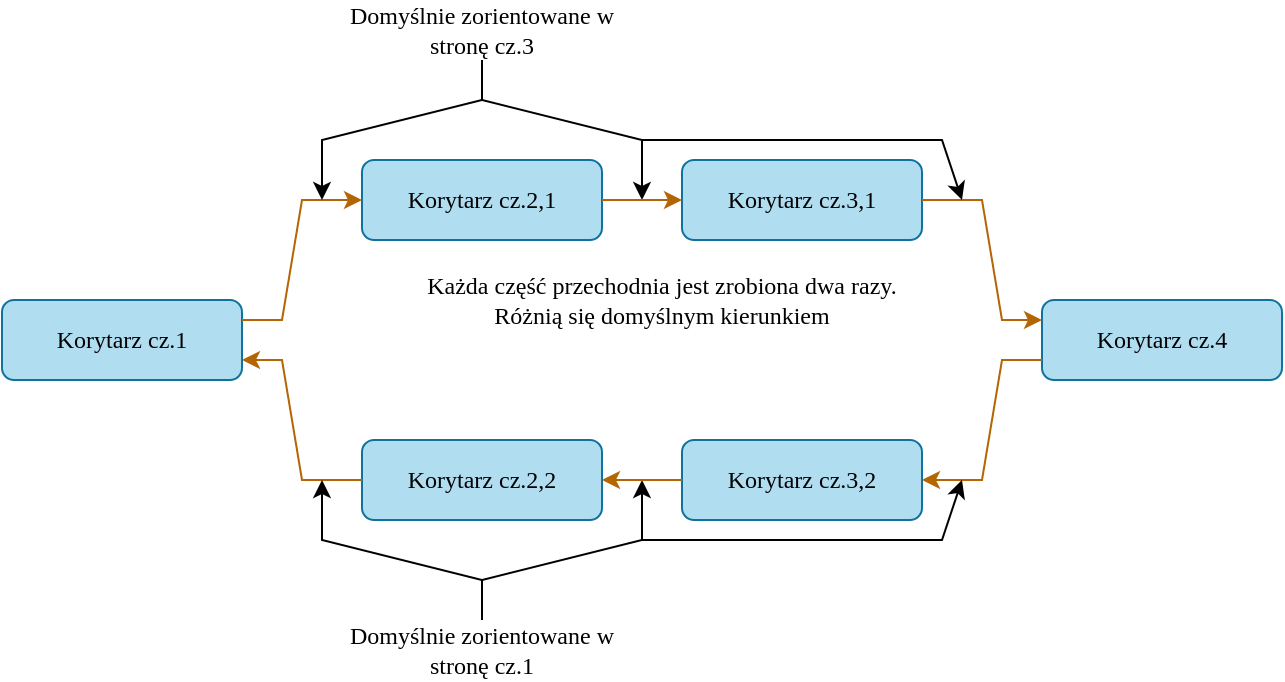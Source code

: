 <mxfile version="26.0.11">
  <diagram id="C5RBs43oDa-KdzZeNtuy" name="Page-1">
    <mxGraphModel dx="1706" dy="1077" grid="1" gridSize="10" guides="1" tooltips="1" connect="1" arrows="1" fold="1" page="1" pageScale="1" pageWidth="827" pageHeight="1169" math="0" shadow="0">
      <root>
        <mxCell id="WIyWlLk6GJQsqaUBKTNV-0" />
        <mxCell id="WIyWlLk6GJQsqaUBKTNV-1" parent="WIyWlLk6GJQsqaUBKTNV-0" />
        <mxCell id="OeqEpGcmac5ejH6DKW5M-9" style="edgeStyle=orthogonalEdgeStyle;rounded=0;orthogonalLoop=1;jettySize=auto;html=1;exitX=1;exitY=0.5;exitDx=0;exitDy=0;fontFamily=Tahoma;" edge="1" parent="WIyWlLk6GJQsqaUBKTNV-1" source="WIyWlLk6GJQsqaUBKTNV-3">
          <mxGeometry relative="1" as="geometry">
            <mxPoint x="200.048" y="220.048" as="targetPoint" />
          </mxGeometry>
        </mxCell>
        <mxCell id="WIyWlLk6GJQsqaUBKTNV-3" value="Korytarz cz.1" style="rounded=1;whiteSpace=wrap;html=1;fontSize=12;glass=0;strokeWidth=1;shadow=0;fontFamily=Tahoma;fillColor=#b1ddf0;strokeColor=#10739e;" parent="WIyWlLk6GJQsqaUBKTNV-1" vertex="1">
          <mxGeometry x="80" y="200" width="120" height="40" as="geometry" />
        </mxCell>
        <mxCell id="OeqEpGcmac5ejH6DKW5M-0" value="Korytarz cz.2,1" style="rounded=1;whiteSpace=wrap;html=1;fontSize=12;glass=0;strokeWidth=1;shadow=0;fontFamily=Tahoma;fillColor=#b1ddf0;strokeColor=#10739e;" vertex="1" parent="WIyWlLk6GJQsqaUBKTNV-1">
          <mxGeometry x="260" y="130" width="120" height="40" as="geometry" />
        </mxCell>
        <mxCell id="OeqEpGcmac5ejH6DKW5M-1" value="" style="endArrow=classic;html=1;rounded=0;entryX=0;entryY=0.5;entryDx=0;entryDy=0;exitX=1;exitY=0.25;exitDx=0;exitDy=0;fillColor=#fad7ac;strokeColor=#b46504;fontFamily=Tahoma;" edge="1" parent="WIyWlLk6GJQsqaUBKTNV-1" source="WIyWlLk6GJQsqaUBKTNV-3" target="OeqEpGcmac5ejH6DKW5M-0">
          <mxGeometry width="50" height="50" relative="1" as="geometry">
            <mxPoint x="300" y="300" as="sourcePoint" />
            <mxPoint x="350" y="250" as="targetPoint" />
            <Array as="points">
              <mxPoint x="220" y="210" />
              <mxPoint x="230" y="150" />
            </Array>
          </mxGeometry>
        </mxCell>
        <mxCell id="OeqEpGcmac5ejH6DKW5M-2" value="Korytarz cz.3,1" style="rounded=1;whiteSpace=wrap;html=1;fontSize=12;glass=0;strokeWidth=1;shadow=0;fontFamily=Tahoma;fillColor=#b1ddf0;strokeColor=#10739e;" vertex="1" parent="WIyWlLk6GJQsqaUBKTNV-1">
          <mxGeometry x="420" y="130" width="120" height="40" as="geometry" />
        </mxCell>
        <mxCell id="OeqEpGcmac5ejH6DKW5M-4" value="Korytarz cz.2,2" style="rounded=1;whiteSpace=wrap;html=1;fontSize=12;glass=0;strokeWidth=1;shadow=0;fontFamily=Tahoma;fillColor=#b1ddf0;strokeColor=#10739e;" vertex="1" parent="WIyWlLk6GJQsqaUBKTNV-1">
          <mxGeometry x="260" y="270" width="120" height="40" as="geometry" />
        </mxCell>
        <mxCell id="OeqEpGcmac5ejH6DKW5M-8" value="" style="endArrow=classic;html=1;rounded=0;entryX=1;entryY=0.75;entryDx=0;entryDy=0;exitX=0;exitY=0.5;exitDx=0;exitDy=0;fillColor=#fad7ac;strokeColor=#b46504;fontFamily=Tahoma;" edge="1" parent="WIyWlLk6GJQsqaUBKTNV-1" source="OeqEpGcmac5ejH6DKW5M-4" target="WIyWlLk6GJQsqaUBKTNV-3">
          <mxGeometry width="50" height="50" relative="1" as="geometry">
            <mxPoint x="300" y="260" as="sourcePoint" />
            <mxPoint x="350" y="210" as="targetPoint" />
            <Array as="points">
              <mxPoint x="230" y="290" />
              <mxPoint x="220" y="230" />
            </Array>
          </mxGeometry>
        </mxCell>
        <mxCell id="OeqEpGcmac5ejH6DKW5M-10" value="Domyślnie zorientowane w stronę cz.3" style="text;html=1;align=center;verticalAlign=middle;whiteSpace=wrap;rounded=0;fontFamily=Tahoma;" vertex="1" parent="WIyWlLk6GJQsqaUBKTNV-1">
          <mxGeometry x="240" y="50" width="160" height="30" as="geometry" />
        </mxCell>
        <mxCell id="OeqEpGcmac5ejH6DKW5M-11" value="" style="endArrow=classic;html=1;rounded=0;exitX=0.5;exitY=1;exitDx=0;exitDy=0;fontFamily=Tahoma;" edge="1" parent="WIyWlLk6GJQsqaUBKTNV-1" source="OeqEpGcmac5ejH6DKW5M-10">
          <mxGeometry width="50" height="50" relative="1" as="geometry">
            <mxPoint x="290" y="150" as="sourcePoint" />
            <mxPoint x="240" y="150" as="targetPoint" />
            <Array as="points">
              <mxPoint x="320" y="100" />
              <mxPoint x="240" y="120" />
            </Array>
          </mxGeometry>
        </mxCell>
        <mxCell id="OeqEpGcmac5ejH6DKW5M-12" value="" style="endArrow=classic;html=1;rounded=0;fontFamily=Tahoma;" edge="1" parent="WIyWlLk6GJQsqaUBKTNV-1">
          <mxGeometry width="50" height="50" relative="1" as="geometry">
            <mxPoint x="320" y="80" as="sourcePoint" />
            <mxPoint x="400" y="150" as="targetPoint" />
            <Array as="points">
              <mxPoint x="320" y="100" />
              <mxPoint x="400" y="120" />
            </Array>
          </mxGeometry>
        </mxCell>
        <mxCell id="OeqEpGcmac5ejH6DKW5M-13" value="Domyślnie zorientowane w stronę cz.1" style="text;html=1;align=center;verticalAlign=middle;whiteSpace=wrap;rounded=0;fontFamily=Tahoma;" vertex="1" parent="WIyWlLk6GJQsqaUBKTNV-1">
          <mxGeometry x="240" y="360" width="160" height="30" as="geometry" />
        </mxCell>
        <mxCell id="OeqEpGcmac5ejH6DKW5M-16" value="" style="endArrow=classic;html=1;rounded=0;exitX=0.5;exitY=0;exitDx=0;exitDy=0;fontFamily=Tahoma;" edge="1" parent="WIyWlLk6GJQsqaUBKTNV-1" source="OeqEpGcmac5ejH6DKW5M-13">
          <mxGeometry width="50" height="50" relative="1" as="geometry">
            <mxPoint x="290" y="240" as="sourcePoint" />
            <mxPoint x="240" y="290" as="targetPoint" />
            <Array as="points">
              <mxPoint x="320" y="340" />
              <mxPoint x="240" y="320" />
            </Array>
          </mxGeometry>
        </mxCell>
        <mxCell id="OeqEpGcmac5ejH6DKW5M-17" value="" style="endArrow=classic;html=1;rounded=0;fontFamily=Tahoma;" edge="1" parent="WIyWlLk6GJQsqaUBKTNV-1">
          <mxGeometry width="50" height="50" relative="1" as="geometry">
            <mxPoint x="320" y="360" as="sourcePoint" />
            <mxPoint x="400" y="290" as="targetPoint" />
            <Array as="points">
              <mxPoint x="320" y="340" />
              <mxPoint x="400" y="320" />
            </Array>
          </mxGeometry>
        </mxCell>
        <mxCell id="OeqEpGcmac5ejH6DKW5M-21" value="" style="endArrow=classic;html=1;rounded=0;exitX=1;exitY=0.5;exitDx=0;exitDy=0;entryX=0;entryY=0.5;entryDx=0;entryDy=0;fillColor=#fad7ac;strokeColor=#b46504;fontFamily=Tahoma;" edge="1" parent="WIyWlLk6GJQsqaUBKTNV-1" source="OeqEpGcmac5ejH6DKW5M-0" target="OeqEpGcmac5ejH6DKW5M-2">
          <mxGeometry width="50" height="50" relative="1" as="geometry">
            <mxPoint x="500" y="230" as="sourcePoint" />
            <mxPoint x="550" y="180" as="targetPoint" />
          </mxGeometry>
        </mxCell>
        <mxCell id="OeqEpGcmac5ejH6DKW5M-22" value="Korytarz cz.4" style="rounded=1;whiteSpace=wrap;html=1;fontSize=12;glass=0;strokeWidth=1;shadow=0;fontFamily=Tahoma;fillColor=#b1ddf0;strokeColor=#10739e;" vertex="1" parent="WIyWlLk6GJQsqaUBKTNV-1">
          <mxGeometry x="600" y="200" width="120" height="40" as="geometry" />
        </mxCell>
        <mxCell id="OeqEpGcmac5ejH6DKW5M-23" value="" style="endArrow=classic;html=1;rounded=0;exitX=1;exitY=0.5;exitDx=0;exitDy=0;entryX=0;entryY=0.25;entryDx=0;entryDy=0;fillColor=#fad7ac;strokeColor=#b46504;fontFamily=Tahoma;" edge="1" parent="WIyWlLk6GJQsqaUBKTNV-1" source="OeqEpGcmac5ejH6DKW5M-2" target="OeqEpGcmac5ejH6DKW5M-22">
          <mxGeometry width="50" height="50" relative="1" as="geometry">
            <mxPoint x="500" y="230" as="sourcePoint" />
            <mxPoint x="550" y="180" as="targetPoint" />
            <Array as="points">
              <mxPoint x="570" y="150" />
              <mxPoint x="580" y="210" />
            </Array>
          </mxGeometry>
        </mxCell>
        <mxCell id="OeqEpGcmac5ejH6DKW5M-24" value="Korytarz cz.3,2" style="rounded=1;whiteSpace=wrap;html=1;fontSize=12;glass=0;strokeWidth=1;shadow=0;fontFamily=Tahoma;fillColor=#b1ddf0;strokeColor=#10739e;" vertex="1" parent="WIyWlLk6GJQsqaUBKTNV-1">
          <mxGeometry x="420" y="270" width="120" height="40" as="geometry" />
        </mxCell>
        <mxCell id="OeqEpGcmac5ejH6DKW5M-25" value="" style="endArrow=classic;html=1;rounded=0;entryX=1;entryY=0.5;entryDx=0;entryDy=0;exitX=0;exitY=0.75;exitDx=0;exitDy=0;fillColor=#fad7ac;strokeColor=#b46504;fontFamily=Tahoma;" edge="1" parent="WIyWlLk6GJQsqaUBKTNV-1" source="OeqEpGcmac5ejH6DKW5M-22" target="OeqEpGcmac5ejH6DKW5M-24">
          <mxGeometry width="50" height="50" relative="1" as="geometry">
            <mxPoint x="500" y="230" as="sourcePoint" />
            <mxPoint x="550" y="180" as="targetPoint" />
            <Array as="points">
              <mxPoint x="580" y="230" />
              <mxPoint x="570" y="290" />
            </Array>
          </mxGeometry>
        </mxCell>
        <mxCell id="OeqEpGcmac5ejH6DKW5M-26" value="" style="endArrow=classic;html=1;rounded=0;exitX=0;exitY=0.5;exitDx=0;exitDy=0;entryX=1;entryY=0.5;entryDx=0;entryDy=0;fillColor=#fad7ac;strokeColor=#b46504;fontFamily=Tahoma;" edge="1" parent="WIyWlLk6GJQsqaUBKTNV-1" source="OeqEpGcmac5ejH6DKW5M-24" target="OeqEpGcmac5ejH6DKW5M-4">
          <mxGeometry width="50" height="50" relative="1" as="geometry">
            <mxPoint x="500" y="230" as="sourcePoint" />
            <mxPoint x="550" y="180" as="targetPoint" />
          </mxGeometry>
        </mxCell>
        <mxCell id="OeqEpGcmac5ejH6DKW5M-27" value="Każda część przechodnia jest zrobiona dwa razy. Różnią się domyślnym kierunkiem" style="text;html=1;align=center;verticalAlign=middle;whiteSpace=wrap;rounded=0;fontFamily=Tahoma;" vertex="1" parent="WIyWlLk6GJQsqaUBKTNV-1">
          <mxGeometry x="280" y="180" width="260" height="40" as="geometry" />
        </mxCell>
        <mxCell id="OeqEpGcmac5ejH6DKW5M-29" value="" style="endArrow=classic;html=1;rounded=0;" edge="1" parent="WIyWlLk6GJQsqaUBKTNV-1">
          <mxGeometry width="50" height="50" relative="1" as="geometry">
            <mxPoint x="400" y="120" as="sourcePoint" />
            <mxPoint x="560" y="150" as="targetPoint" />
            <Array as="points">
              <mxPoint x="550" y="120" />
            </Array>
          </mxGeometry>
        </mxCell>
        <mxCell id="OeqEpGcmac5ejH6DKW5M-31" value="" style="endArrow=classic;html=1;rounded=0;" edge="1" parent="WIyWlLk6GJQsqaUBKTNV-1">
          <mxGeometry width="50" height="50" relative="1" as="geometry">
            <mxPoint x="400" y="320" as="sourcePoint" />
            <mxPoint x="560" y="290" as="targetPoint" />
            <Array as="points">
              <mxPoint x="550" y="320" />
            </Array>
          </mxGeometry>
        </mxCell>
      </root>
    </mxGraphModel>
  </diagram>
</mxfile>

